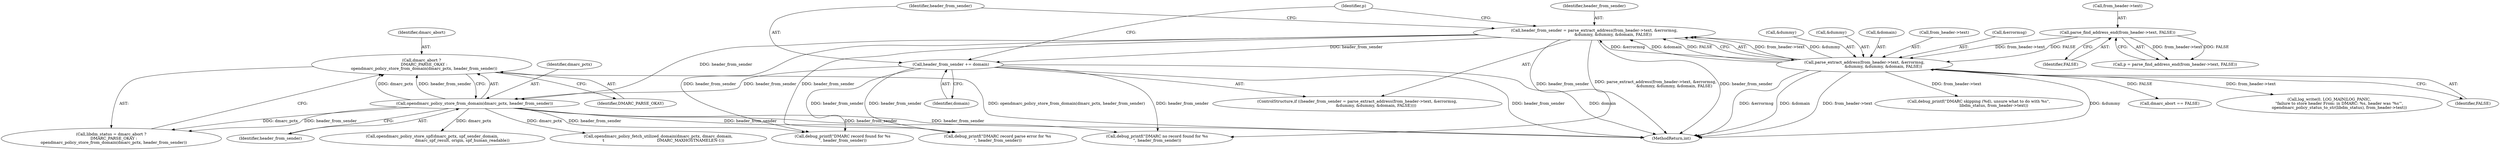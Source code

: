 digraph "0_exim_5b7a7c051c9ab9ee7c924a611f90ef2be03e0ad0@API" {
"1000211" [label="(Call,dmarc_abort ?\n    DMARC_PARSE_OKAY :\n    opendmarc_policy_store_from_domain(dmarc_pctx, header_from_sender))"];
"1000214" [label="(Call,opendmarc_policy_store_from_domain(dmarc_pctx, header_from_sender))"];
"1000184" [label="(Call,header_from_sender = parse_extract_address(from_header->text, &errormsg,\n                              &dummy, &dummy, &domain, FALSE))"];
"1000186" [label="(Call,parse_extract_address(from_header->text, &errormsg,\n                              &dummy, &dummy, &domain, FALSE))"];
"1000170" [label="(Call,parse_find_address_end(from_header->text, FALSE))"];
"1000199" [label="(Call,header_from_sender += domain)"];
"1000212" [label="(Identifier,dmarc_abort)"];
"1000215" [label="(Identifier,dmarc_pctx)"];
"1000185" [label="(Identifier,header_from_sender)"];
"1000192" [label="(Call,&dummy)"];
"1000194" [label="(Call,&dummy)"];
"1000170" [label="(Call,parse_find_address_end(from_header->text, FALSE))"];
"1000168" [label="(Call,p = parse_find_address_end(from_header->text, FALSE))"];
"1000519" [label="(Call,debug_printf(\"DMARC record parse error for %s\n\", header_from_sender))"];
"1000222" [label="(Call,log_write(0, LOG_MAIN|LOG_PANIC,\n                \"failure to store header From: in DMARC: %s, header was '%s'\",\n                opendmarc_policy_status_to_str(libdm_status), from_header->text))"];
"1000196" [label="(Call,&domain)"];
"1000698" [label="(MethodReturn,int)"];
"1000199" [label="(Call,header_from_sender += domain)"];
"1000216" [label="(Identifier,header_from_sender)"];
"1000200" [label="(Identifier,header_from_sender)"];
"1000362" [label="(Call,opendmarc_policy_store_spf(dmarc_pctx, spf_sender_domain,\n                                                dmarc_spf_result, origin, spf_human_readable))"];
"1000174" [label="(Identifier,FALSE)"];
"1000512" [label="(Call,debug_printf(\"DMARC record found for %s\n\", header_from_sender))"];
"1000550" [label="(Call,opendmarc_policy_fetch_utilized_domain(dmarc_pctx, dmarc_domain,\n        \t                                          DMARC_MAXHOSTNAMELEN-1))"];
"1000187" [label="(Call,from_header->text)"];
"1000190" [label="(Call,&errormsg)"];
"1000211" [label="(Call,dmarc_abort ?\n    DMARC_PARSE_OKAY :\n    opendmarc_policy_store_from_domain(dmarc_pctx, header_from_sender))"];
"1000171" [label="(Call,from_header->text)"];
"1000502" [label="(Call,debug_printf(\"DMARC no record found for %s\n\", header_from_sender))"];
"1000529" [label="(Call,debug_printf(\"DMARC skipping (%d), unsure what to do with %s\",\n                        libdm_status, from_header->text))"];
"1000213" [label="(Identifier,DMARC_PARSE_OKAY)"];
"1000214" [label="(Call,opendmarc_policy_store_from_domain(dmarc_pctx, header_from_sender))"];
"1000209" [label="(Call,libdm_status = dmarc_abort ?\n    DMARC_PARSE_OKAY :\n    opendmarc_policy_store_from_domain(dmarc_pctx, header_from_sender))"];
"1000356" [label="(Call,dmarc_abort == FALSE)"];
"1000201" [label="(Identifier,domain)"];
"1000204" [label="(Identifier,p)"];
"1000184" [label="(Call,header_from_sender = parse_extract_address(from_header->text, &errormsg,\n                              &dummy, &dummy, &domain, FALSE))"];
"1000183" [label="(ControlStructure,if ((header_from_sender = parse_extract_address(from_header->text, &errormsg,\n                              &dummy, &dummy, &domain, FALSE))))"];
"1000198" [label="(Identifier,FALSE)"];
"1000186" [label="(Call,parse_extract_address(from_header->text, &errormsg,\n                              &dummy, &dummy, &domain, FALSE))"];
"1000211" -> "1000209"  [label="AST: "];
"1000211" -> "1000213"  [label="CFG: "];
"1000211" -> "1000214"  [label="CFG: "];
"1000212" -> "1000211"  [label="AST: "];
"1000213" -> "1000211"  [label="AST: "];
"1000214" -> "1000211"  [label="AST: "];
"1000209" -> "1000211"  [label="CFG: "];
"1000211" -> "1000698"  [label="DDG: opendmarc_policy_store_from_domain(dmarc_pctx, header_from_sender)"];
"1000214" -> "1000211"  [label="DDG: dmarc_pctx"];
"1000214" -> "1000211"  [label="DDG: header_from_sender"];
"1000214" -> "1000216"  [label="CFG: "];
"1000215" -> "1000214"  [label="AST: "];
"1000216" -> "1000214"  [label="AST: "];
"1000214" -> "1000698"  [label="DDG: header_from_sender"];
"1000214" -> "1000209"  [label="DDG: dmarc_pctx"];
"1000214" -> "1000209"  [label="DDG: header_from_sender"];
"1000184" -> "1000214"  [label="DDG: header_from_sender"];
"1000199" -> "1000214"  [label="DDG: header_from_sender"];
"1000214" -> "1000362"  [label="DDG: dmarc_pctx"];
"1000214" -> "1000502"  [label="DDG: header_from_sender"];
"1000214" -> "1000512"  [label="DDG: header_from_sender"];
"1000214" -> "1000519"  [label="DDG: header_from_sender"];
"1000214" -> "1000550"  [label="DDG: dmarc_pctx"];
"1000184" -> "1000183"  [label="AST: "];
"1000184" -> "1000186"  [label="CFG: "];
"1000185" -> "1000184"  [label="AST: "];
"1000186" -> "1000184"  [label="AST: "];
"1000200" -> "1000184"  [label="CFG: "];
"1000204" -> "1000184"  [label="CFG: "];
"1000184" -> "1000698"  [label="DDG: parse_extract_address(from_header->text, &errormsg,\n                              &dummy, &dummy, &domain, FALSE)"];
"1000184" -> "1000698"  [label="DDG: header_from_sender"];
"1000186" -> "1000184"  [label="DDG: from_header->text"];
"1000186" -> "1000184"  [label="DDG: &dummy"];
"1000186" -> "1000184"  [label="DDG: &errormsg"];
"1000186" -> "1000184"  [label="DDG: &domain"];
"1000186" -> "1000184"  [label="DDG: FALSE"];
"1000184" -> "1000199"  [label="DDG: header_from_sender"];
"1000184" -> "1000502"  [label="DDG: header_from_sender"];
"1000184" -> "1000512"  [label="DDG: header_from_sender"];
"1000184" -> "1000519"  [label="DDG: header_from_sender"];
"1000186" -> "1000198"  [label="CFG: "];
"1000187" -> "1000186"  [label="AST: "];
"1000190" -> "1000186"  [label="AST: "];
"1000192" -> "1000186"  [label="AST: "];
"1000194" -> "1000186"  [label="AST: "];
"1000196" -> "1000186"  [label="AST: "];
"1000198" -> "1000186"  [label="AST: "];
"1000186" -> "1000698"  [label="DDG: from_header->text"];
"1000186" -> "1000698"  [label="DDG: &dummy"];
"1000186" -> "1000698"  [label="DDG: &errormsg"];
"1000186" -> "1000698"  [label="DDG: &domain"];
"1000170" -> "1000186"  [label="DDG: from_header->text"];
"1000170" -> "1000186"  [label="DDG: FALSE"];
"1000186" -> "1000222"  [label="DDG: from_header->text"];
"1000186" -> "1000356"  [label="DDG: FALSE"];
"1000186" -> "1000529"  [label="DDG: from_header->text"];
"1000170" -> "1000168"  [label="AST: "];
"1000170" -> "1000174"  [label="CFG: "];
"1000171" -> "1000170"  [label="AST: "];
"1000174" -> "1000170"  [label="AST: "];
"1000168" -> "1000170"  [label="CFG: "];
"1000170" -> "1000168"  [label="DDG: from_header->text"];
"1000170" -> "1000168"  [label="DDG: FALSE"];
"1000199" -> "1000183"  [label="AST: "];
"1000199" -> "1000201"  [label="CFG: "];
"1000200" -> "1000199"  [label="AST: "];
"1000201" -> "1000199"  [label="AST: "];
"1000204" -> "1000199"  [label="CFG: "];
"1000199" -> "1000698"  [label="DDG: domain"];
"1000199" -> "1000698"  [label="DDG: header_from_sender"];
"1000199" -> "1000502"  [label="DDG: header_from_sender"];
"1000199" -> "1000512"  [label="DDG: header_from_sender"];
"1000199" -> "1000519"  [label="DDG: header_from_sender"];
}
